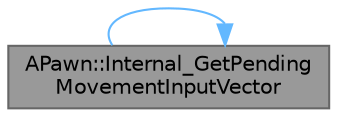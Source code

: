 digraph "APawn::Internal_GetPendingMovementInputVector"
{
 // INTERACTIVE_SVG=YES
 // LATEX_PDF_SIZE
  bgcolor="transparent";
  edge [fontname=Helvetica,fontsize=10,labelfontname=Helvetica,labelfontsize=10];
  node [fontname=Helvetica,fontsize=10,shape=box,height=0.2,width=0.4];
  rankdir="LR";
  Node1 [id="Node000001",label="APawn::Internal_GetPending\lMovementInputVector",height=0.2,width=0.4,color="gray40", fillcolor="grey60", style="filled", fontcolor="black",tooltip="Internal function meant for use only within Pawn or by a PawnMovementComponent."];
  Node1 -> Node1 [id="edge1_Node000001_Node000001",color="steelblue1",style="solid",tooltip=" "];
}
